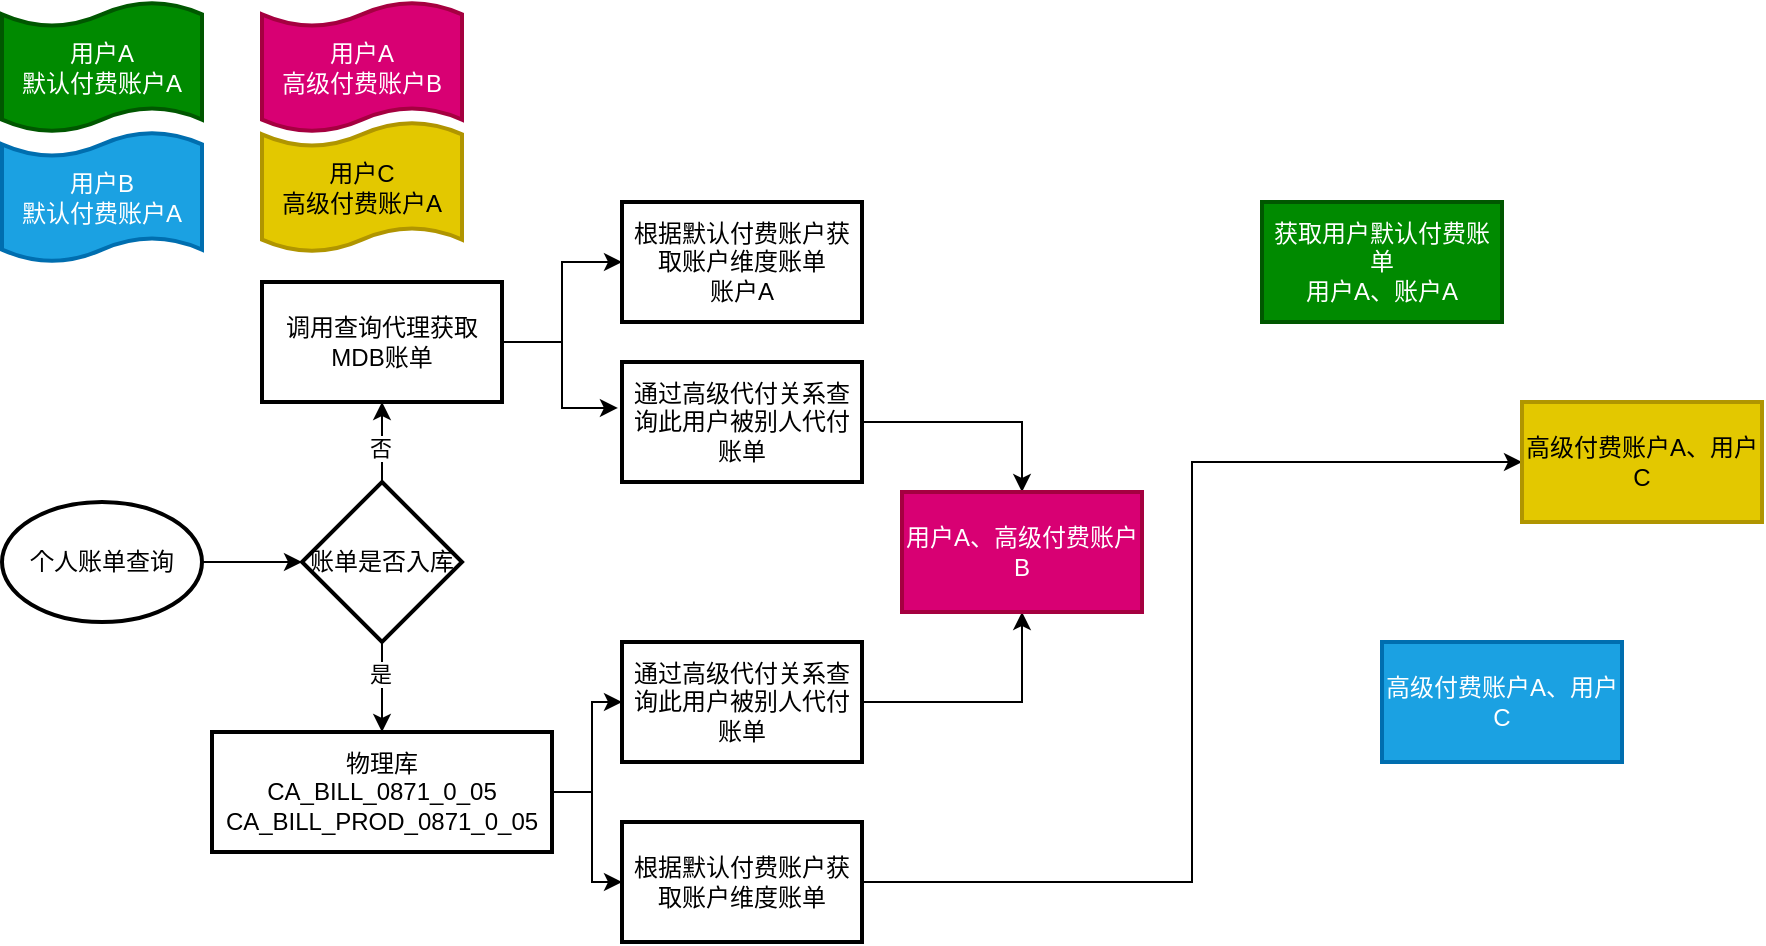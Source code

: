 <mxfile version="26.0.2">
  <diagram name="Page-1" id="c7488fd3-1785-93aa-aadb-54a6760d102a">
    <mxGraphModel dx="1026" dy="1455" grid="1" gridSize="10" guides="1" tooltips="1" connect="1" arrows="1" fold="1" page="1" pageScale="1" pageWidth="1100" pageHeight="850" background="none" math="0" shadow="0">
      <root>
        <mxCell id="0" />
        <mxCell id="1" parent="0" />
        <mxCell id="lZ34YeBpeKyjykscTStn-3" value="" style="edgeStyle=orthogonalEdgeStyle;rounded=0;orthogonalLoop=1;jettySize=auto;html=1;" edge="1" parent="1" source="lZ34YeBpeKyjykscTStn-1" target="lZ34YeBpeKyjykscTStn-2">
          <mxGeometry relative="1" as="geometry" />
        </mxCell>
        <mxCell id="lZ34YeBpeKyjykscTStn-1" value="个人账单查询" style="strokeWidth=2;html=1;shape=mxgraph.flowchart.start_1;whiteSpace=wrap;" vertex="1" parent="1">
          <mxGeometry x="10" y="250" width="100" height="60" as="geometry" />
        </mxCell>
        <mxCell id="lZ34YeBpeKyjykscTStn-7" value="" style="edgeStyle=orthogonalEdgeStyle;rounded=0;orthogonalLoop=1;jettySize=auto;html=1;" edge="1" parent="1" source="lZ34YeBpeKyjykscTStn-2" target="lZ34YeBpeKyjykscTStn-6">
          <mxGeometry relative="1" as="geometry" />
        </mxCell>
        <mxCell id="lZ34YeBpeKyjykscTStn-8" value="否" style="edgeLabel;html=1;align=center;verticalAlign=middle;resizable=0;points=[];" vertex="1" connectable="0" parent="lZ34YeBpeKyjykscTStn-7">
          <mxGeometry x="-0.15" y="1" relative="1" as="geometry">
            <mxPoint as="offset" />
          </mxGeometry>
        </mxCell>
        <mxCell id="lZ34YeBpeKyjykscTStn-10" value="" style="edgeStyle=orthogonalEdgeStyle;rounded=0;orthogonalLoop=1;jettySize=auto;html=1;" edge="1" parent="1" source="lZ34YeBpeKyjykscTStn-2" target="lZ34YeBpeKyjykscTStn-9">
          <mxGeometry relative="1" as="geometry" />
        </mxCell>
        <mxCell id="lZ34YeBpeKyjykscTStn-11" value="是" style="edgeLabel;html=1;align=center;verticalAlign=middle;resizable=0;points=[];" vertex="1" connectable="0" parent="lZ34YeBpeKyjykscTStn-10">
          <mxGeometry x="-0.289" y="-1" relative="1" as="geometry">
            <mxPoint as="offset" />
          </mxGeometry>
        </mxCell>
        <mxCell id="lZ34YeBpeKyjykscTStn-2" value="账单是否入库" style="rhombus;whiteSpace=wrap;html=1;strokeWidth=2;" vertex="1" parent="1">
          <mxGeometry x="160" y="240" width="80" height="80" as="geometry" />
        </mxCell>
        <mxCell id="lZ34YeBpeKyjykscTStn-13" value="" style="edgeStyle=orthogonalEdgeStyle;rounded=0;orthogonalLoop=1;jettySize=auto;html=1;" edge="1" parent="1" source="lZ34YeBpeKyjykscTStn-6" target="lZ34YeBpeKyjykscTStn-12">
          <mxGeometry relative="1" as="geometry" />
        </mxCell>
        <mxCell id="lZ34YeBpeKyjykscTStn-6" value="调用查询代理获取MDB账单" style="whiteSpace=wrap;html=1;strokeWidth=2;" vertex="1" parent="1">
          <mxGeometry x="140" y="140" width="120" height="60" as="geometry" />
        </mxCell>
        <mxCell id="lZ34YeBpeKyjykscTStn-22" style="edgeStyle=orthogonalEdgeStyle;rounded=0;orthogonalLoop=1;jettySize=auto;html=1;entryX=0;entryY=0.5;entryDx=0;entryDy=0;" edge="1" parent="1" source="lZ34YeBpeKyjykscTStn-9" target="lZ34YeBpeKyjykscTStn-19">
          <mxGeometry relative="1" as="geometry" />
        </mxCell>
        <mxCell id="lZ34YeBpeKyjykscTStn-23" style="edgeStyle=orthogonalEdgeStyle;rounded=0;orthogonalLoop=1;jettySize=auto;html=1;entryX=0;entryY=0.5;entryDx=0;entryDy=0;" edge="1" parent="1" source="lZ34YeBpeKyjykscTStn-9" target="lZ34YeBpeKyjykscTStn-14">
          <mxGeometry relative="1" as="geometry" />
        </mxCell>
        <mxCell id="lZ34YeBpeKyjykscTStn-9" value="物理库&lt;br&gt;&lt;div data-mind-map-text=&quot;[{&amp;quot;paragraphProps&amp;quot;:{&amp;quot;type&amp;quot;:&amp;quot;paragraph&amp;quot;,&amp;quot;textAlign&amp;quot;:0,&amp;quot;lineSpacing&amp;quot;:1.4},&amp;quot;isComplete&amp;quot;:true,&amp;quot;textProps&amp;quot;:[{&amp;quot;type&amp;quot;:&amp;quot;text&amp;quot;,&amp;quot;text&amp;quot;:&amp;quot;CA_BILL_0871_0_05&amp;quot;,&amp;quot;color&amp;quot;:&amp;quot;#1f1f1f&amp;quot;,&amp;quot;fontWeight&amp;quot;:400,&amp;quot;fontSize&amp;quot;:14,&amp;quot;fontFamily&amp;quot;:&amp;quot;\&amp;quot;Helvetica Neue\&amp;quot;, Helvetica, \&amp;quot;PingFang SC\&amp;quot;, \&amp;quot;Microsoft YaHei\&amp;quot;, \&amp;quot;Source Han Sans SC\&amp;quot;, \&amp;quot;Noto Sans CJK SC\&amp;quot;, \&amp;quot;WenQuanYi Micro Hei\&amp;quot;, sans-serif&amp;quot;,&amp;quot;italic&amp;quot;:false,&amp;quot;underline&amp;quot;:false,&amp;quot;strike&amp;quot;:false}]}]&quot;&gt;CA_BILL_0871_0_05&lt;br&gt;&lt;div data-mind-map-text=&quot;[{&amp;quot;paragraphProps&amp;quot;:{&amp;quot;type&amp;quot;:&amp;quot;paragraph&amp;quot;,&amp;quot;textAlign&amp;quot;:0,&amp;quot;lineSpacing&amp;quot;:1.4},&amp;quot;isComplete&amp;quot;:true,&amp;quot;textProps&amp;quot;:[{&amp;quot;type&amp;quot;:&amp;quot;text&amp;quot;,&amp;quot;text&amp;quot;:&amp;quot;CA_BILL_PROD_0871_0_05&amp;quot;,&amp;quot;color&amp;quot;:&amp;quot;#1f1f1f&amp;quot;,&amp;quot;fontWeight&amp;quot;:400,&amp;quot;fontSize&amp;quot;:14,&amp;quot;fontFamily&amp;quot;:&amp;quot;\&amp;quot;Helvetica Neue\&amp;quot;, Helvetica, \&amp;quot;PingFang SC\&amp;quot;, \&amp;quot;Microsoft YaHei\&amp;quot;, \&amp;quot;Source Han Sans SC\&amp;quot;, \&amp;quot;Noto Sans CJK SC\&amp;quot;, \&amp;quot;WenQuanYi Micro Hei\&amp;quot;, sans-serif&amp;quot;,&amp;quot;italic&amp;quot;:false,&amp;quot;underline&amp;quot;:false,&amp;quot;strike&amp;quot;:false}]}]&quot;&gt;CA_BILL_PROD_0871_0_05&lt;/div&gt;&lt;/div&gt;" style="whiteSpace=wrap;html=1;strokeWidth=2;" vertex="1" parent="1">
          <mxGeometry x="115" y="365" width="170" height="60" as="geometry" />
        </mxCell>
        <mxCell id="lZ34YeBpeKyjykscTStn-12" value="根据默认付费账户获取账户维度账单&lt;br&gt;账户A" style="whiteSpace=wrap;html=1;strokeWidth=2;" vertex="1" parent="1">
          <mxGeometry x="320" y="100" width="120" height="60" as="geometry" />
        </mxCell>
        <mxCell id="lZ34YeBpeKyjykscTStn-46" style="edgeStyle=orthogonalEdgeStyle;rounded=0;orthogonalLoop=1;jettySize=auto;html=1;entryX=0;entryY=0.5;entryDx=0;entryDy=0;" edge="1" parent="1" source="lZ34YeBpeKyjykscTStn-14" target="lZ34YeBpeKyjykscTStn-34">
          <mxGeometry relative="1" as="geometry" />
        </mxCell>
        <mxCell id="lZ34YeBpeKyjykscTStn-14" value="根据默认付费账户获取账户维度账单" style="whiteSpace=wrap;html=1;strokeWidth=2;" vertex="1" parent="1">
          <mxGeometry x="320" y="410" width="120" height="60" as="geometry" />
        </mxCell>
        <mxCell id="lZ34YeBpeKyjykscTStn-33" value="" style="edgeStyle=orthogonalEdgeStyle;rounded=0;orthogonalLoop=1;jettySize=auto;html=1;" edge="1" parent="1" source="lZ34YeBpeKyjykscTStn-17" target="lZ34YeBpeKyjykscTStn-32">
          <mxGeometry relative="1" as="geometry" />
        </mxCell>
        <mxCell id="lZ34YeBpeKyjykscTStn-17" value="通过高级代付关系查询此用户被别人代付账单" style="whiteSpace=wrap;html=1;strokeWidth=2;" vertex="1" parent="1">
          <mxGeometry x="320" y="180" width="120" height="60" as="geometry" />
        </mxCell>
        <mxCell id="lZ34YeBpeKyjykscTStn-39" style="edgeStyle=orthogonalEdgeStyle;rounded=0;orthogonalLoop=1;jettySize=auto;html=1;entryX=0.5;entryY=1;entryDx=0;entryDy=0;" edge="1" parent="1" source="lZ34YeBpeKyjykscTStn-19" target="lZ34YeBpeKyjykscTStn-32">
          <mxGeometry relative="1" as="geometry" />
        </mxCell>
        <mxCell id="lZ34YeBpeKyjykscTStn-19" value="通过高级代付关系查询此用户被别人代付账单" style="whiteSpace=wrap;html=1;strokeWidth=2;" vertex="1" parent="1">
          <mxGeometry x="320" y="320" width="120" height="60" as="geometry" />
        </mxCell>
        <mxCell id="lZ34YeBpeKyjykscTStn-21" style="edgeStyle=orthogonalEdgeStyle;rounded=0;orthogonalLoop=1;jettySize=auto;html=1;entryX=-0.017;entryY=0.383;entryDx=0;entryDy=0;entryPerimeter=0;" edge="1" parent="1" source="lZ34YeBpeKyjykscTStn-6" target="lZ34YeBpeKyjykscTStn-17">
          <mxGeometry relative="1" as="geometry" />
        </mxCell>
        <mxCell id="lZ34YeBpeKyjykscTStn-24" value="获取用户默认付费账单&lt;br&gt;用户A、账户A" style="whiteSpace=wrap;html=1;strokeWidth=2;fillColor=#008a00;fontColor=#ffffff;strokeColor=#005700;" vertex="1" parent="1">
          <mxGeometry x="640" y="100" width="120" height="60" as="geometry" />
        </mxCell>
        <mxCell id="lZ34YeBpeKyjykscTStn-26" value="用户A&lt;br&gt;默认付费账户A" style="shape=tape;whiteSpace=wrap;html=1;strokeWidth=2;size=0.19;fillColor=#008a00;strokeColor=#005700;fontColor=#ffffff;" vertex="1" parent="1">
          <mxGeometry x="10" width="100" height="65" as="geometry" />
        </mxCell>
        <mxCell id="lZ34YeBpeKyjykscTStn-29" value="用户A&lt;br&gt;高级付费账户B" style="shape=tape;whiteSpace=wrap;html=1;strokeWidth=2;size=0.19;fillColor=#d80073;fontColor=#ffffff;strokeColor=#A50040;" vertex="1" parent="1">
          <mxGeometry x="140" width="100" height="65" as="geometry" />
        </mxCell>
        <mxCell id="lZ34YeBpeKyjykscTStn-30" value="用户B&lt;br&gt;默认付费账户A" style="shape=tape;whiteSpace=wrap;html=1;strokeWidth=2;size=0.19;fillColor=#1ba1e2;strokeColor=#006EAF;fontColor=#ffffff;" vertex="1" parent="1">
          <mxGeometry x="10" y="65" width="100" height="65" as="geometry" />
        </mxCell>
        <mxCell id="lZ34YeBpeKyjykscTStn-31" value="用户C&lt;br&gt;高级付费账户A" style="shape=tape;whiteSpace=wrap;html=1;strokeWidth=2;size=0.19;fillColor=#e3c800;fontColor=#000000;strokeColor=#B09500;" vertex="1" parent="1">
          <mxGeometry x="140" y="60" width="100" height="65" as="geometry" />
        </mxCell>
        <mxCell id="lZ34YeBpeKyjykscTStn-32" value="用户A、高级付费账户B" style="whiteSpace=wrap;html=1;strokeWidth=2;fillColor=#d80073;fontColor=#ffffff;strokeColor=#A50040;" vertex="1" parent="1">
          <mxGeometry x="460" y="245" width="120" height="60" as="geometry" />
        </mxCell>
        <mxCell id="lZ34YeBpeKyjykscTStn-34" value="高级付费账户A、用户C" style="whiteSpace=wrap;html=1;strokeWidth=2;fillColor=#e3c800;fontColor=#000000;strokeColor=#B09500;" vertex="1" parent="1">
          <mxGeometry x="770" y="200" width="120" height="60" as="geometry" />
        </mxCell>
        <mxCell id="lZ34YeBpeKyjykscTStn-40" value="高级付费账户A、用户C" style="whiteSpace=wrap;html=1;strokeWidth=2;fillColor=#1ba1e2;fontColor=#ffffff;strokeColor=#006EAF;" vertex="1" parent="1">
          <mxGeometry x="700" y="320" width="120" height="60" as="geometry" />
        </mxCell>
      </root>
    </mxGraphModel>
  </diagram>
</mxfile>
